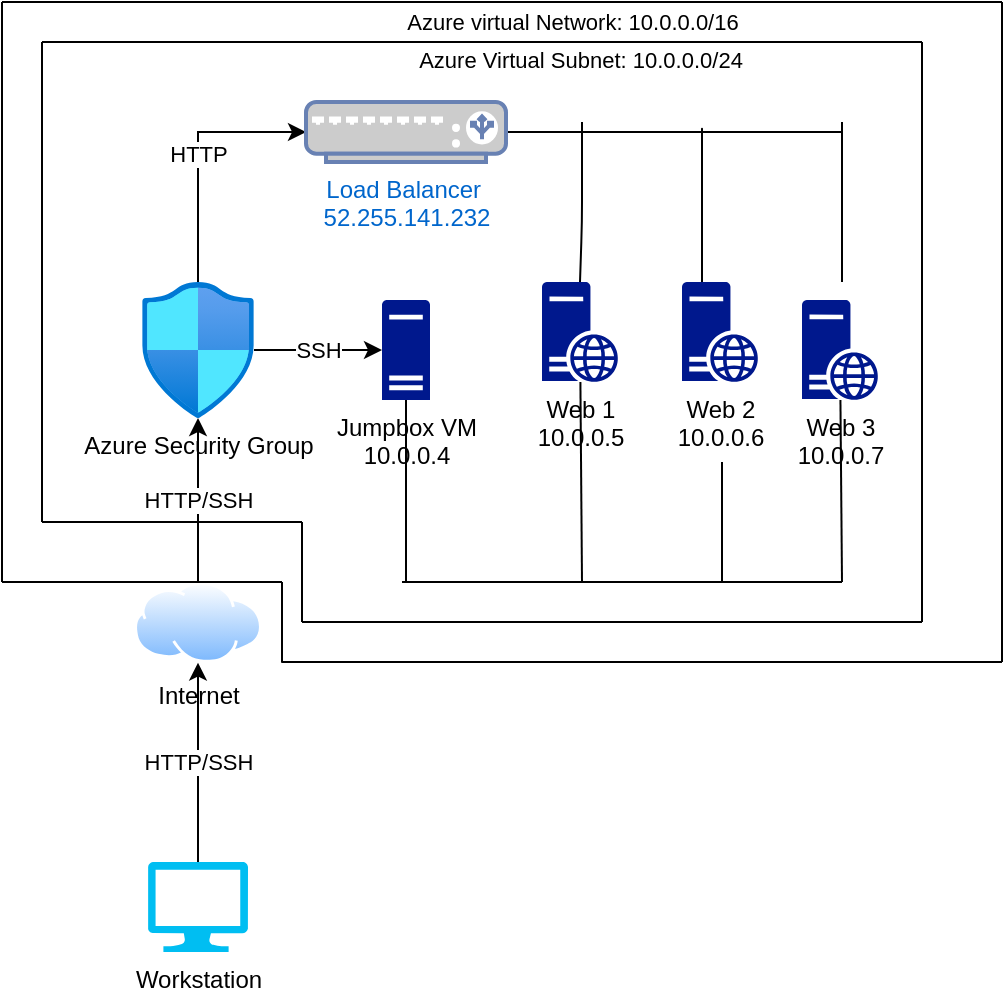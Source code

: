 <mxfile version="14.1.8" type="device"><diagram id="PW4i7Bxs-jV39qNULLtV" name="Page-1"><mxGraphModel dx="2724" dy="592" grid="1" gridSize="10" guides="1" tooltips="1" connect="1" arrows="1" fold="1" page="1" pageScale="1" pageWidth="850" pageHeight="1100" math="0" shadow="0"><root><mxCell id="0"/><mxCell id="1" parent="0"/><mxCell id="At3S92fIOn-zf-hWUWqA-11" value="SSH" style="edgeStyle=orthogonalEdgeStyle;rounded=0;orthogonalLoop=1;jettySize=auto;html=1;" parent="1" source="At3S92fIOn-zf-hWUWqA-1" target="At3S92fIOn-zf-hWUWqA-6" edge="1"><mxGeometry relative="1" as="geometry"/></mxCell><mxCell id="At3S92fIOn-zf-hWUWqA-15" value="HTTP" style="edgeStyle=orthogonalEdgeStyle;rounded=0;orthogonalLoop=1;jettySize=auto;html=1;" parent="1" source="At3S92fIOn-zf-hWUWqA-1" edge="1"><mxGeometry relative="1" as="geometry"><mxPoint x="-1548" y="95" as="targetPoint"/><Array as="points"><mxPoint x="-1602" y="95"/></Array></mxGeometry></mxCell><mxCell id="At3S92fIOn-zf-hWUWqA-1" value="Azure Security Group" style="aspect=fixed;html=1;points=[];align=center;image;fontSize=12;image=img/lib/azure2/networking/Network_Security_Groups.svg;" parent="1" vertex="1"><mxGeometry x="-1630" y="170" width="56.0" height="68" as="geometry"/></mxCell><mxCell id="At3S92fIOn-zf-hWUWqA-5" value="HTTP/SSH" style="edgeStyle=orthogonalEdgeStyle;rounded=0;orthogonalLoop=1;jettySize=auto;html=1;" parent="1" source="At3S92fIOn-zf-hWUWqA-2" target="At3S92fIOn-zf-hWUWqA-1" edge="1"><mxGeometry relative="1" as="geometry"/></mxCell><mxCell id="At3S92fIOn-zf-hWUWqA-2" value="Internet" style="aspect=fixed;perimeter=ellipsePerimeter;html=1;align=center;shadow=0;dashed=0;spacingTop=3;image;image=img/lib/active_directory/internet_cloud.svg;" parent="1" vertex="1"><mxGeometry x="-1634" y="320" width="64" height="40.32" as="geometry"/></mxCell><mxCell id="At3S92fIOn-zf-hWUWqA-4" value="HTTP/SSH" style="edgeStyle=orthogonalEdgeStyle;rounded=0;orthogonalLoop=1;jettySize=auto;html=1;" parent="1" source="At3S92fIOn-zf-hWUWqA-3" target="At3S92fIOn-zf-hWUWqA-2" edge="1"><mxGeometry relative="1" as="geometry"/></mxCell><mxCell id="At3S92fIOn-zf-hWUWqA-3" value="Workstation" style="verticalLabelPosition=bottom;html=1;verticalAlign=top;align=center;strokeColor=none;fillColor=#00BEF2;shape=mxgraph.azure.computer;pointerEvents=1;" parent="1" vertex="1"><mxGeometry x="-1627" y="460" width="50" height="45" as="geometry"/></mxCell><mxCell id="At3S92fIOn-zf-hWUWqA-6" value="Jumpbox VM&lt;br&gt;10.0.0.4" style="aspect=fixed;pointerEvents=1;shadow=0;dashed=0;html=1;strokeColor=none;labelPosition=center;verticalLabelPosition=bottom;verticalAlign=top;align=center;fillColor=#00188D;shape=mxgraph.mscae.enterprise.server_generic" parent="1" vertex="1"><mxGeometry x="-1510" y="179" width="24" height="50" as="geometry"/></mxCell><mxCell id="At3S92fIOn-zf-hWUWqA-7" value="Web 1&lt;br&gt;10.0.0.5" style="aspect=fixed;pointerEvents=1;shadow=0;dashed=0;html=1;strokeColor=none;labelPosition=center;verticalLabelPosition=bottom;verticalAlign=top;align=center;fillColor=#00188D;shape=mxgraph.mscae.enterprise.web_server" parent="1" vertex="1"><mxGeometry x="-1430" y="170" width="38" height="50" as="geometry"/></mxCell><mxCell id="At3S92fIOn-zf-hWUWqA-8" value="Web 2&lt;br&gt;10.0.0.6" style="aspect=fixed;pointerEvents=1;shadow=0;dashed=0;html=1;strokeColor=none;labelPosition=center;verticalLabelPosition=bottom;verticalAlign=top;align=center;fillColor=#00188D;shape=mxgraph.mscae.enterprise.web_server" parent="1" vertex="1"><mxGeometry x="-1360" y="170" width="38" height="50" as="geometry"/></mxCell><mxCell id="At3S92fIOn-zf-hWUWqA-9" value="Web 3&lt;br&gt;10.0.0.7" style="aspect=fixed;pointerEvents=1;shadow=0;dashed=0;html=1;strokeColor=none;labelPosition=center;verticalLabelPosition=bottom;verticalAlign=top;align=center;fillColor=#00188D;shape=mxgraph.mscae.enterprise.web_server" parent="1" vertex="1"><mxGeometry x="-1300" y="179" width="38" height="50" as="geometry"/></mxCell><mxCell id="At3S92fIOn-zf-hWUWqA-17" value="" style="endArrow=none;html=1;" parent="1" edge="1"><mxGeometry width="50" height="50" relative="1" as="geometry"><mxPoint x="-1280" y="95" as="sourcePoint"/><mxPoint x="-1448" y="95" as="targetPoint"/><Array as="points"><mxPoint x="-1350" y="95"/><mxPoint x="-1410" y="95"/></Array></mxGeometry></mxCell><mxCell id="At3S92fIOn-zf-hWUWqA-18" value="" style="endArrow=none;html=1;" parent="1" edge="1"><mxGeometry width="50" height="50" relative="1" as="geometry"><mxPoint x="-1280" y="170" as="sourcePoint"/><mxPoint x="-1280" y="90" as="targetPoint"/></mxGeometry></mxCell><mxCell id="At3S92fIOn-zf-hWUWqA-19" value="" style="endArrow=none;html=1;exitX=0.5;exitY=0;exitDx=0;exitDy=0;exitPerimeter=0;" parent="1" source="At3S92fIOn-zf-hWUWqA-7" edge="1"><mxGeometry width="50" height="50" relative="1" as="geometry"><mxPoint x="-1410" y="160" as="sourcePoint"/><mxPoint x="-1410" y="90" as="targetPoint"/><Array as="points"><mxPoint x="-1410" y="140"/></Array></mxGeometry></mxCell><mxCell id="At3S92fIOn-zf-hWUWqA-21" value="" style="endArrow=none;html=1;" parent="1" edge="1"><mxGeometry width="50" height="50" relative="1" as="geometry"><mxPoint x="-1350" y="170" as="sourcePoint"/><mxPoint x="-1350" y="100" as="targetPoint"/><Array as="points"><mxPoint x="-1350" y="150"/><mxPoint x="-1350" y="130"/><mxPoint x="-1350" y="90"/></Array></mxGeometry></mxCell><mxCell id="At3S92fIOn-zf-hWUWqA-27" value="Load Balancer&amp;nbsp;&lt;br&gt;52.255.141.232" style="fontColor=#0066CC;verticalAlign=top;verticalLabelPosition=bottom;labelPosition=center;align=center;html=1;outlineConnect=0;fillColor=#CCCCCC;strokeColor=#6881B3;gradientColor=none;gradientDirection=north;strokeWidth=2;shape=mxgraph.networks.load_balancer;" parent="1" vertex="1"><mxGeometry x="-1548" y="80" width="100" height="30" as="geometry"/></mxCell><mxCell id="At3S92fIOn-zf-hWUWqA-30" value="" style="endArrow=none;html=1;" parent="1" target="At3S92fIOn-zf-hWUWqA-6" edge="1"><mxGeometry width="50" height="50" relative="1" as="geometry"><mxPoint x="-1498" y="320" as="sourcePoint"/><mxPoint x="-1450" y="300" as="targetPoint"/></mxGeometry></mxCell><mxCell id="At3S92fIOn-zf-hWUWqA-31" value="" style="endArrow=none;html=1;" parent="1" edge="1"><mxGeometry width="50" height="50" relative="1" as="geometry"><mxPoint x="-1500" y="320" as="sourcePoint"/><mxPoint x="-1280" y="320" as="targetPoint"/></mxGeometry></mxCell><mxCell id="At3S92fIOn-zf-hWUWqA-34" value="" style="endArrow=none;html=1;" parent="1" target="At3S92fIOn-zf-hWUWqA-9" edge="1"><mxGeometry width="50" height="50" relative="1" as="geometry"><mxPoint x="-1280" y="320" as="sourcePoint"/><mxPoint x="-1200" y="280" as="targetPoint"/></mxGeometry></mxCell><mxCell id="At3S92fIOn-zf-hWUWqA-35" value="" style="endArrow=none;html=1;" parent="1" target="At3S92fIOn-zf-hWUWqA-7" edge="1"><mxGeometry width="50" height="50" relative="1" as="geometry"><mxPoint x="-1410" y="320" as="sourcePoint"/><mxPoint x="-1420" y="260" as="targetPoint"/></mxGeometry></mxCell><mxCell id="At3S92fIOn-zf-hWUWqA-36" value="" style="endArrow=none;html=1;" parent="1" edge="1"><mxGeometry width="50" height="50" relative="1" as="geometry"><mxPoint x="-1340" y="320" as="sourcePoint"/><mxPoint x="-1340" y="260" as="targetPoint"/></mxGeometry></mxCell><mxCell id="At3S92fIOn-zf-hWUWqA-37" value="" style="endArrow=none;html=1;" parent="1" edge="1"><mxGeometry width="50" height="50" relative="1" as="geometry"><mxPoint x="-1240" y="340" as="sourcePoint"/><mxPoint x="-1240" y="50" as="targetPoint"/></mxGeometry></mxCell><mxCell id="At3S92fIOn-zf-hWUWqA-38" value="" style="endArrow=none;html=1;" parent="1" edge="1"><mxGeometry width="50" height="50" relative="1" as="geometry"><mxPoint x="-1550" y="340" as="sourcePoint"/><mxPoint x="-1240" y="340" as="targetPoint"/></mxGeometry></mxCell><mxCell id="At3S92fIOn-zf-hWUWqA-39" value="" style="endArrow=none;html=1;" parent="1" edge="1"><mxGeometry width="50" height="50" relative="1" as="geometry"><mxPoint x="-1680" y="50" as="sourcePoint"/><mxPoint x="-1240" y="50" as="targetPoint"/></mxGeometry></mxCell><mxCell id="At3S92fIOn-zf-hWUWqA-45" value="Azure virtual Network: 10.0.0.0/16" style="edgeLabel;html=1;align=center;verticalAlign=middle;resizable=0;points=[];" parent="At3S92fIOn-zf-hWUWqA-39" vertex="1" connectable="0"><mxGeometry x="0.205" y="-3" relative="1" as="geometry"><mxPoint y="-13" as="offset"/></mxGeometry></mxCell><mxCell id="At3S92fIOn-zf-hWUWqA-50" value="Azure Virtual Subnet: 10.0.0.0/24" style="edgeLabel;html=1;align=center;verticalAlign=middle;resizable=0;points=[];" parent="At3S92fIOn-zf-hWUWqA-39" vertex="1" connectable="0"><mxGeometry x="0.22" y="-9" relative="1" as="geometry"><mxPoint as="offset"/></mxGeometry></mxCell><mxCell id="At3S92fIOn-zf-hWUWqA-40" value="" style="endArrow=none;html=1;" parent="1" edge="1"><mxGeometry width="50" height="50" relative="1" as="geometry"><mxPoint x="-1550" y="340" as="sourcePoint"/><mxPoint x="-1550" y="290" as="targetPoint"/></mxGeometry></mxCell><mxCell id="At3S92fIOn-zf-hWUWqA-41" value="" style="endArrow=none;html=1;" parent="1" edge="1"><mxGeometry width="50" height="50" relative="1" as="geometry"><mxPoint x="-1680" y="290" as="sourcePoint"/><mxPoint x="-1550" y="290" as="targetPoint"/></mxGeometry></mxCell><mxCell id="At3S92fIOn-zf-hWUWqA-42" value="" style="endArrow=none;html=1;" parent="1" edge="1"><mxGeometry width="50" height="50" relative="1" as="geometry"><mxPoint x="-1200" y="360" as="sourcePoint"/><mxPoint x="-1200" y="30" as="targetPoint"/></mxGeometry></mxCell><mxCell id="At3S92fIOn-zf-hWUWqA-43" value="" style="endArrow=none;html=1;" parent="1" edge="1"><mxGeometry width="50" height="50" relative="1" as="geometry"><mxPoint x="-1680" y="290" as="sourcePoint"/><mxPoint x="-1680" y="50" as="targetPoint"/></mxGeometry></mxCell><mxCell id="At3S92fIOn-zf-hWUWqA-44" value="" style="endArrow=none;html=1;" parent="1" edge="1"><mxGeometry width="50" height="50" relative="1" as="geometry"><mxPoint x="-1700" y="30" as="sourcePoint"/><mxPoint x="-1200" y="30" as="targetPoint"/></mxGeometry></mxCell><mxCell id="At3S92fIOn-zf-hWUWqA-46" value="" style="endArrow=none;html=1;" parent="1" edge="1"><mxGeometry width="50" height="50" relative="1" as="geometry"><mxPoint x="-1700" y="320" as="sourcePoint"/><mxPoint x="-1700" y="30" as="targetPoint"/></mxGeometry></mxCell><mxCell id="At3S92fIOn-zf-hWUWqA-47" value="" style="endArrow=none;html=1;" parent="1" edge="1"><mxGeometry width="50" height="50" relative="1" as="geometry"><mxPoint x="-1560" y="360" as="sourcePoint"/><mxPoint x="-1200" y="360" as="targetPoint"/></mxGeometry></mxCell><mxCell id="At3S92fIOn-zf-hWUWqA-48" value="" style="endArrow=none;html=1;" parent="1" edge="1"><mxGeometry width="50" height="50" relative="1" as="geometry"><mxPoint x="-1700" y="320" as="sourcePoint"/><mxPoint x="-1560" y="320" as="targetPoint"/></mxGeometry></mxCell><mxCell id="At3S92fIOn-zf-hWUWqA-49" value="" style="endArrow=none;html=1;" parent="1" edge="1"><mxGeometry width="50" height="50" relative="1" as="geometry"><mxPoint x="-1560" y="360.32" as="sourcePoint"/><mxPoint x="-1560" y="320" as="targetPoint"/></mxGeometry></mxCell></root></mxGraphModel></diagram></mxfile>